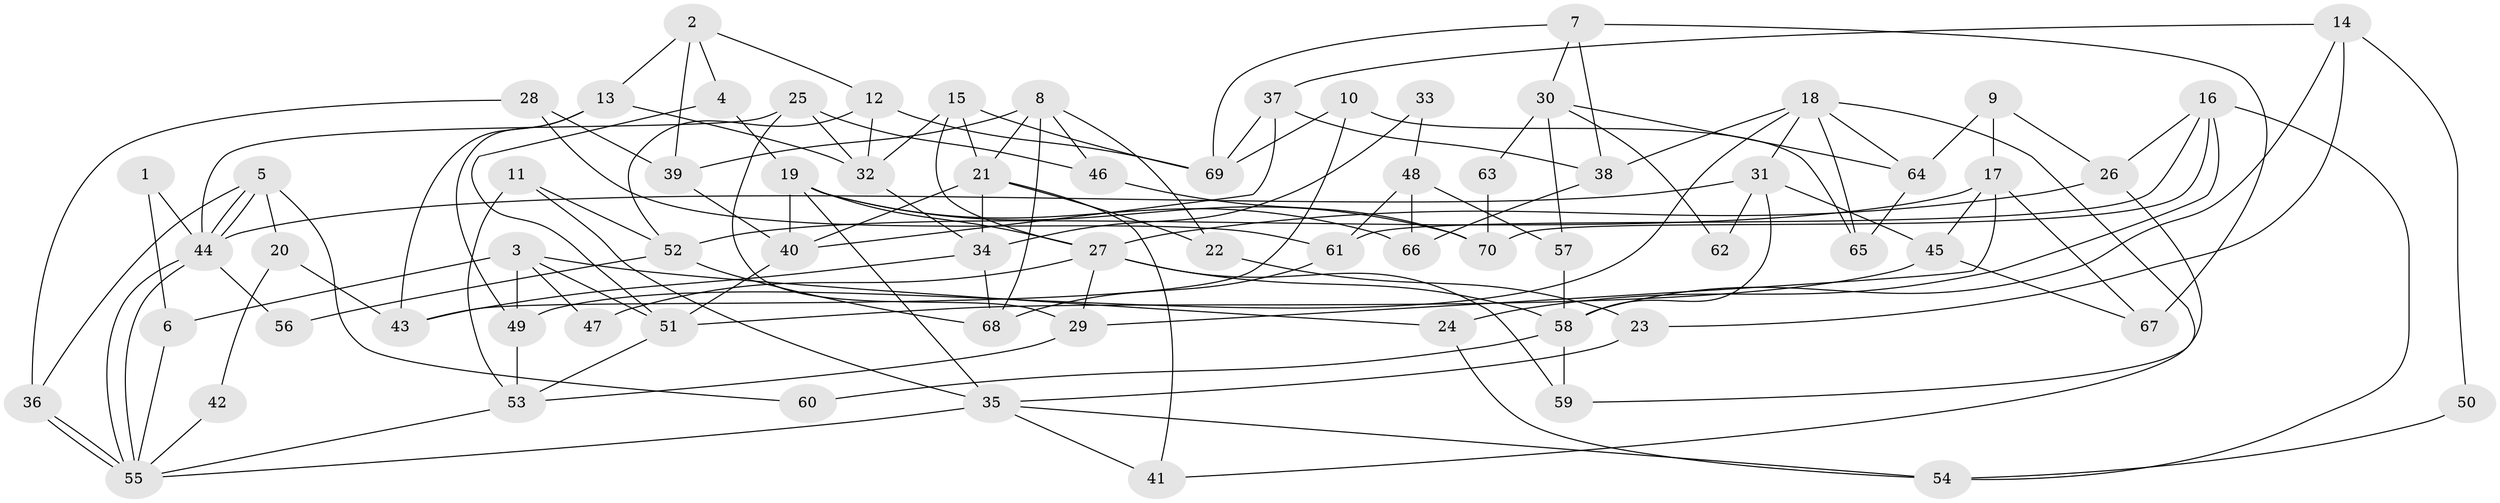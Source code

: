 // Generated by graph-tools (version 1.1) at 2025/15/03/09/25 04:15:05]
// undirected, 70 vertices, 140 edges
graph export_dot {
graph [start="1"]
  node [color=gray90,style=filled];
  1;
  2;
  3;
  4;
  5;
  6;
  7;
  8;
  9;
  10;
  11;
  12;
  13;
  14;
  15;
  16;
  17;
  18;
  19;
  20;
  21;
  22;
  23;
  24;
  25;
  26;
  27;
  28;
  29;
  30;
  31;
  32;
  33;
  34;
  35;
  36;
  37;
  38;
  39;
  40;
  41;
  42;
  43;
  44;
  45;
  46;
  47;
  48;
  49;
  50;
  51;
  52;
  53;
  54;
  55;
  56;
  57;
  58;
  59;
  60;
  61;
  62;
  63;
  64;
  65;
  66;
  67;
  68;
  69;
  70;
  1 -- 44;
  1 -- 6;
  2 -- 13;
  2 -- 4;
  2 -- 12;
  2 -- 39;
  3 -- 51;
  3 -- 49;
  3 -- 6;
  3 -- 24;
  3 -- 47;
  4 -- 51;
  4 -- 19;
  5 -- 44;
  5 -- 44;
  5 -- 36;
  5 -- 20;
  5 -- 60;
  6 -- 55;
  7 -- 67;
  7 -- 69;
  7 -- 30;
  7 -- 38;
  8 -- 39;
  8 -- 22;
  8 -- 21;
  8 -- 46;
  8 -- 68;
  9 -- 17;
  9 -- 26;
  9 -- 64;
  10 -- 65;
  10 -- 69;
  10 -- 43;
  11 -- 53;
  11 -- 35;
  11 -- 52;
  12 -- 52;
  12 -- 32;
  12 -- 69;
  13 -- 43;
  13 -- 32;
  13 -- 49;
  14 -- 58;
  14 -- 37;
  14 -- 23;
  14 -- 50;
  15 -- 69;
  15 -- 21;
  15 -- 27;
  15 -- 32;
  16 -- 54;
  16 -- 70;
  16 -- 24;
  16 -- 26;
  16 -- 61;
  17 -- 29;
  17 -- 45;
  17 -- 52;
  17 -- 67;
  18 -- 41;
  18 -- 49;
  18 -- 31;
  18 -- 38;
  18 -- 64;
  18 -- 65;
  19 -- 27;
  19 -- 66;
  19 -- 35;
  19 -- 40;
  19 -- 70;
  20 -- 43;
  20 -- 42;
  21 -- 34;
  21 -- 22;
  21 -- 40;
  21 -- 41;
  22 -- 23;
  23 -- 35;
  24 -- 54;
  25 -- 32;
  25 -- 44;
  25 -- 29;
  25 -- 46;
  26 -- 27;
  26 -- 59;
  27 -- 58;
  27 -- 29;
  27 -- 47;
  27 -- 59;
  28 -- 61;
  28 -- 39;
  28 -- 36;
  29 -- 53;
  30 -- 64;
  30 -- 57;
  30 -- 62;
  30 -- 63;
  31 -- 44;
  31 -- 45;
  31 -- 58;
  31 -- 62;
  32 -- 34;
  33 -- 48;
  33 -- 34;
  34 -- 68;
  34 -- 43;
  35 -- 55;
  35 -- 41;
  35 -- 54;
  36 -- 55;
  36 -- 55;
  37 -- 38;
  37 -- 40;
  37 -- 69;
  38 -- 66;
  39 -- 40;
  40 -- 51;
  42 -- 55;
  44 -- 55;
  44 -- 55;
  44 -- 56;
  45 -- 51;
  45 -- 67;
  46 -- 70;
  48 -- 57;
  48 -- 61;
  48 -- 66;
  49 -- 53;
  50 -- 54;
  51 -- 53;
  52 -- 56;
  52 -- 68;
  53 -- 55;
  57 -- 58;
  58 -- 59;
  58 -- 60;
  61 -- 68;
  63 -- 70;
  64 -- 65;
}
